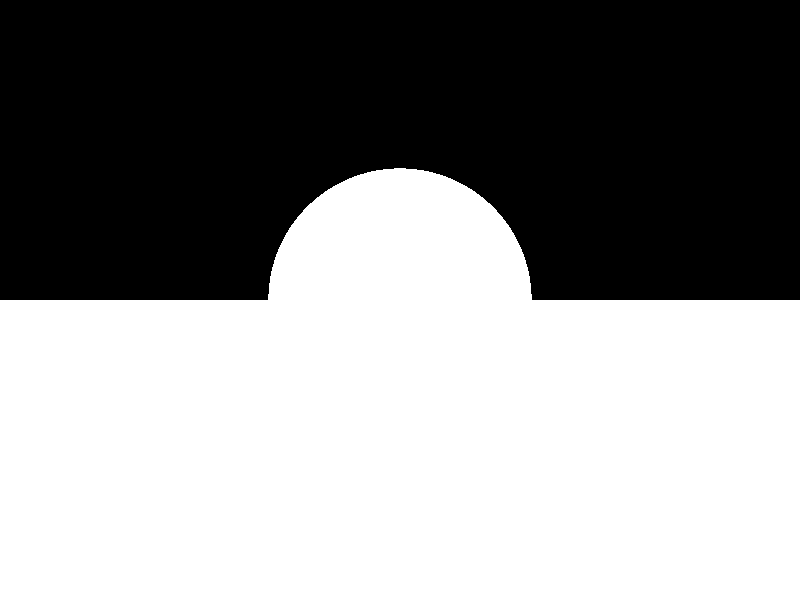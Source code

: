 // csc473, assignment 1 sample file (RIGHT HANDED)

camera {
  location  <0, 0, 14>
  up        <0,  1,  0>
  right     <1.33333, 0,  0>
  look_at   <0, 0, 0>
}


light_source {<-100, 100, 100> color rgb <1.5, 1.5, 1.5>}

sphere { <0, 0, 0>, 3
  pigment { color rgb <1.0, 1.0, 1.0>}
  finish {ambient 0.4 diffuse 0.8}
  translate <0, 0, 0>
}

plane {<0, 1, 0>, -3
      pigment {color rgb <1.0, 1.0, 1.0>}
      finish {ambient 0.4 diffuse 0.8}
}
